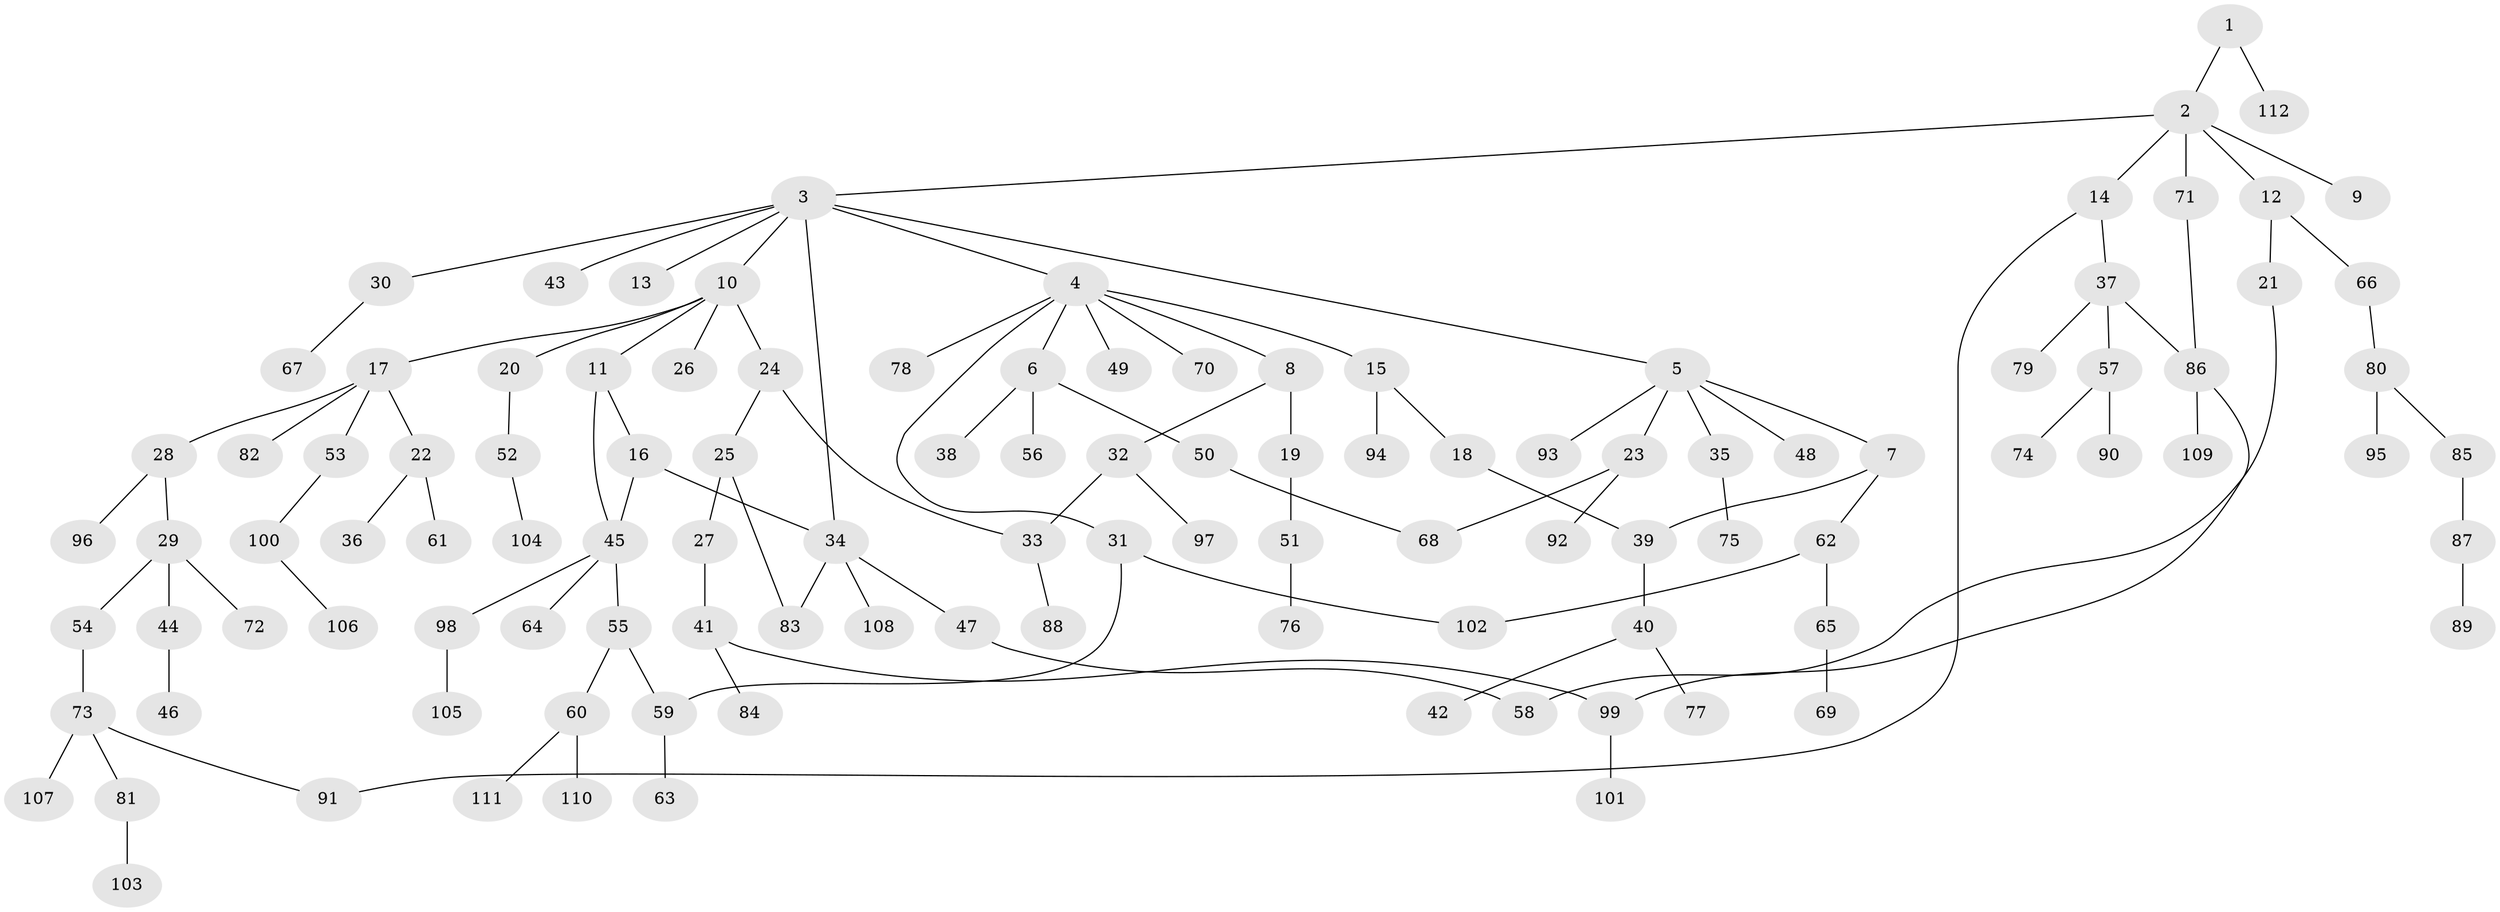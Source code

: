 // coarse degree distribution, {5: 0.04411764705882353, 3: 0.22058823529411764, 2: 0.36764705882352944, 7: 0.029411764705882353, 1: 0.29411764705882354, 4: 0.04411764705882353}
// Generated by graph-tools (version 1.1) at 2025/36/03/04/25 23:36:07]
// undirected, 112 vertices, 123 edges
graph export_dot {
  node [color=gray90,style=filled];
  1;
  2;
  3;
  4;
  5;
  6;
  7;
  8;
  9;
  10;
  11;
  12;
  13;
  14;
  15;
  16;
  17;
  18;
  19;
  20;
  21;
  22;
  23;
  24;
  25;
  26;
  27;
  28;
  29;
  30;
  31;
  32;
  33;
  34;
  35;
  36;
  37;
  38;
  39;
  40;
  41;
  42;
  43;
  44;
  45;
  46;
  47;
  48;
  49;
  50;
  51;
  52;
  53;
  54;
  55;
  56;
  57;
  58;
  59;
  60;
  61;
  62;
  63;
  64;
  65;
  66;
  67;
  68;
  69;
  70;
  71;
  72;
  73;
  74;
  75;
  76;
  77;
  78;
  79;
  80;
  81;
  82;
  83;
  84;
  85;
  86;
  87;
  88;
  89;
  90;
  91;
  92;
  93;
  94;
  95;
  96;
  97;
  98;
  99;
  100;
  101;
  102;
  103;
  104;
  105;
  106;
  107;
  108;
  109;
  110;
  111;
  112;
  1 -- 2;
  1 -- 112;
  2 -- 3;
  2 -- 9;
  2 -- 12;
  2 -- 14;
  2 -- 71;
  3 -- 4;
  3 -- 5;
  3 -- 10;
  3 -- 13;
  3 -- 30;
  3 -- 34;
  3 -- 43;
  4 -- 6;
  4 -- 8;
  4 -- 15;
  4 -- 31;
  4 -- 49;
  4 -- 70;
  4 -- 78;
  5 -- 7;
  5 -- 23;
  5 -- 35;
  5 -- 48;
  5 -- 93;
  6 -- 38;
  6 -- 50;
  6 -- 56;
  7 -- 62;
  7 -- 39;
  8 -- 19;
  8 -- 32;
  10 -- 11;
  10 -- 17;
  10 -- 20;
  10 -- 24;
  10 -- 26;
  11 -- 16;
  11 -- 45;
  12 -- 21;
  12 -- 66;
  14 -- 37;
  14 -- 91;
  15 -- 18;
  15 -- 94;
  16 -- 45;
  16 -- 34;
  17 -- 22;
  17 -- 28;
  17 -- 53;
  17 -- 82;
  18 -- 39;
  19 -- 51;
  20 -- 52;
  21 -- 58;
  22 -- 36;
  22 -- 61;
  23 -- 92;
  23 -- 68;
  24 -- 25;
  24 -- 33;
  25 -- 27;
  25 -- 83;
  27 -- 41;
  28 -- 29;
  28 -- 96;
  29 -- 44;
  29 -- 54;
  29 -- 72;
  30 -- 67;
  31 -- 59;
  31 -- 102;
  32 -- 33;
  32 -- 97;
  33 -- 88;
  34 -- 47;
  34 -- 83;
  34 -- 108;
  35 -- 75;
  37 -- 57;
  37 -- 79;
  37 -- 86;
  39 -- 40;
  40 -- 42;
  40 -- 77;
  41 -- 84;
  41 -- 99;
  44 -- 46;
  45 -- 55;
  45 -- 64;
  45 -- 98;
  47 -- 58;
  50 -- 68;
  51 -- 76;
  52 -- 104;
  53 -- 100;
  54 -- 73;
  55 -- 60;
  55 -- 59;
  57 -- 74;
  57 -- 90;
  59 -- 63;
  60 -- 110;
  60 -- 111;
  62 -- 65;
  62 -- 102;
  65 -- 69;
  66 -- 80;
  71 -- 86;
  73 -- 81;
  73 -- 91;
  73 -- 107;
  80 -- 85;
  80 -- 95;
  81 -- 103;
  85 -- 87;
  86 -- 109;
  86 -- 99;
  87 -- 89;
  98 -- 105;
  99 -- 101;
  100 -- 106;
}
